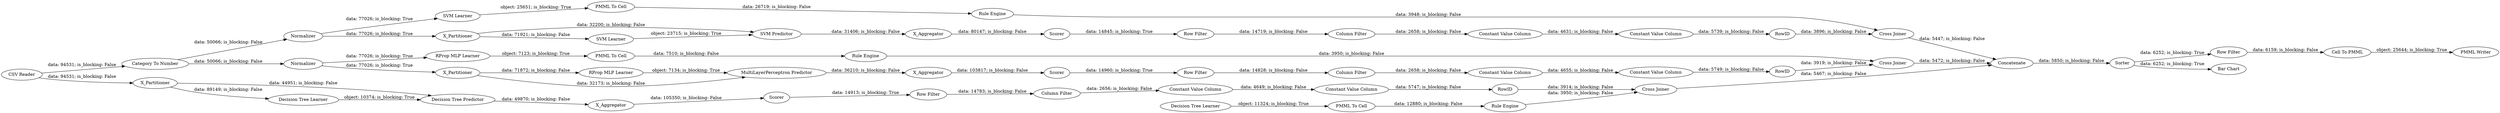 digraph {
	"-1887300357863719435_32" [label="SVM Predictor"]
	"-8387547918792917437_58" [label="Category To Number"]
	"-8896590661172217581_9" [label="Row Filter"]
	"-8038386468786518292_7" [label=X_Aggregator]
	"-5432749105173205533_32" [label="Decision Tree Predictor"]
	"-1887300357863719435_40" [label=Normalizer]
	"-8038386468786518292_40" [label=Scorer]
	"-3637388036640376848_34" [label="Rule Engine"]
	"-8896590661172217581_292" [label="Constant Value Column"]
	"-8896590661172217581_294" [label="Column Filter"]
	"4353794226517837562_9" [label="Row Filter"]
	"585345411911242920_9" [label="Row Filter"]
	"-1093516513720729376_33" [label="Decision Tree Learner"]
	"-5432749105173205533_39" [label=Scorer]
	"4353794226517837562_290" [label="Constant Value Column"]
	"7639423761772484205_33" [label="SVM Learner"]
	"-5432749105173205533_2" [label=X_Partitioner]
	"4353794226517837562_292" [label="Constant Value Column"]
	"-8387547918792917437_52" [label=Sorter]
	"4353794226517837562_294" [label="Column Filter"]
	"-8896590661172217581_293" [label=RowID]
	"585345411911242920_293" [label=RowID]
	"-1887300357863719435_7" [label=X_Aggregator]
	"-8387547918792917437_54" [label="Cell To PMML"]
	"-1093516513720729376_28" [label="PMML To Cell"]
	"-8387547918792917437_60" [label=Concatenate]
	"4353794226517837562_293" [label=RowID]
	"-1887300357863719435_41" [label=Scorer]
	"-8387547918792917437_61" [label="PMML Writer"]
	"-8387547918792917437_62" [label="CSV Reader"]
	"-3637388036640376848_35" [label="RProp MLP Learner"]
	"-5432749105173205533_31" [label="Decision Tree Learner"]
	"585345411911242920_294" [label="Column Filter"]
	"-1887300357863719435_2" [label=X_Partitioner]
	"-8038386468786518292_39" [label=Normalizer]
	"-8038386468786518292_38" [label="Cross Joiner"]
	"-1887300357863719435_39" [label="Cross Joiner"]
	"585345411911242920_290" [label="Constant Value Column"]
	"-5432749105173205533_7" [label=X_Aggregator]
	"585345411911242920_292" [label="Constant Value Column"]
	"-8896590661172217581_290" [label="Constant Value Column"]
	"7639423761772484205_35" [label="Rule Engine"]
	"-8387547918792917437_53" [label="Row Filter"]
	"-1093516513720729376_34" [label="Rule Engine"]
	"7639423761772484205_34" [label="PMML To Cell"]
	"-8387547918792917437_59" [label="Bar Chart"]
	"-8038386468786518292_31" [label="RProp MLP Learner"]
	"-1887300357863719435_31" [label="SVM Learner"]
	"-8038386468786518292_2" [label=X_Partitioner]
	"-3637388036640376848_22" [label="PMML To Cell"]
	"-8038386468786518292_32" [label="MultiLayerPerceptron Predictor"]
	"-5432749105173205533_38" [label="Cross Joiner"]
	"585345411911242920_293" -> "-1887300357863719435_39" [label="data: 3896; is_blocking: False"]
	"585345411911242920_9" -> "585345411911242920_294" [label="data: 14719; is_blocking: False"]
	"-8896590661172217581_292" -> "-8896590661172217581_293" [label="data: 5749; is_blocking: False"]
	"-8387547918792917437_58" -> "-8038386468786518292_39" [label="data: 50066; is_blocking: False"]
	"-1887300357863719435_7" -> "-1887300357863719435_41" [label="data: 80147; is_blocking: False"]
	"-8387547918792917437_58" -> "-1887300357863719435_40" [label="data: 50066; is_blocking: False"]
	"-1887300357863719435_2" -> "-1887300357863719435_31" [label="data: 71921; is_blocking: False"]
	"-8387547918792917437_62" -> "-5432749105173205533_2" [label="data: 94531; is_blocking: False"]
	"-1887300357863719435_39" -> "-8387547918792917437_60" [label="data: 5447; is_blocking: False"]
	"-8038386468786518292_2" -> "-8038386468786518292_31" [label="data: 71872; is_blocking: False"]
	"-1093516513720729376_34" -> "-5432749105173205533_38" [label="data: 3950; is_blocking: False"]
	"7639423761772484205_35" -> "-1887300357863719435_39" [label="data: 3948; is_blocking: False"]
	"7639423761772484205_33" -> "7639423761772484205_34" [label="object: 25651; is_blocking: True"]
	"-8896590661172217581_290" -> "-8896590661172217581_292" [label="data: 4655; is_blocking: False"]
	"585345411911242920_292" -> "585345411911242920_293" [label="data: 5739; is_blocking: False"]
	"-8387547918792917437_53" -> "-8387547918792917437_54" [label="data: 6159; is_blocking: False"]
	"-8387547918792917437_54" -> "-8387547918792917437_61" [label="object: 25644; is_blocking: True"]
	"-8387547918792917437_52" -> "-8387547918792917437_59" [label="data: 6252; is_blocking: True"]
	"4353794226517837562_292" -> "4353794226517837562_293" [label="data: 5747; is_blocking: False"]
	"-5432749105173205533_7" -> "-5432749105173205533_39" [label="data: 105350; is_blocking: False"]
	"-1887300357863719435_31" -> "-1887300357863719435_32" [label="object: 23715; is_blocking: True"]
	"585345411911242920_290" -> "585345411911242920_292" [label="data: 4631; is_blocking: False"]
	"-8038386468786518292_40" -> "-8896590661172217581_9" [label="data: 14960; is_blocking: True"]
	"7639423761772484205_34" -> "7639423761772484205_35" [label="data: 26719; is_blocking: False"]
	"-8387547918792917437_62" -> "-8387547918792917437_58" [label="data: 94531; is_blocking: False"]
	"4353794226517837562_290" -> "4353794226517837562_292" [label="data: 4649; is_blocking: False"]
	"-1093516513720729376_33" -> "-1093516513720729376_28" [label="object: 11324; is_blocking: True"]
	"-1093516513720729376_28" -> "-1093516513720729376_34" [label="data: 12880; is_blocking: False"]
	"-5432749105173205533_2" -> "-5432749105173205533_32" [label="data: 44951; is_blocking: False"]
	"-1887300357863719435_2" -> "-1887300357863719435_32" [label="data: 32200; is_blocking: False"]
	"-3637388036640376848_35" -> "-3637388036640376848_22" [label="object: 7123; is_blocking: True"]
	"-8038386468786518292_32" -> "-8038386468786518292_7" [label="data: 36210; is_blocking: False"]
	"-3637388036640376848_22" -> "-3637388036640376848_34" [label="data: 7510; is_blocking: False"]
	"-8038386468786518292_39" -> "-8038386468786518292_2" [label="data: 77026; is_blocking: True"]
	"4353794226517837562_293" -> "-5432749105173205533_38" [label="data: 3914; is_blocking: False"]
	"-5432749105173205533_31" -> "-5432749105173205533_32" [label="object: 10374; is_blocking: True"]
	"-1887300357863719435_41" -> "585345411911242920_9" [label="data: 14845; is_blocking: True"]
	"-5432749105173205533_32" -> "-5432749105173205533_7" [label="data: 49870; is_blocking: False"]
	"4353794226517837562_294" -> "4353794226517837562_290" [label="data: 2656; is_blocking: False"]
	"4353794226517837562_9" -> "4353794226517837562_294" [label="data: 14783; is_blocking: False"]
	"-8896590661172217581_293" -> "-8038386468786518292_38" [label="data: 3919; is_blocking: False"]
	"-8038386468786518292_2" -> "-8038386468786518292_32" [label="data: 32173; is_blocking: False"]
	"-1887300357863719435_40" -> "-1887300357863719435_2" [label="data: 77026; is_blocking: True"]
	"-3637388036640376848_34" -> "-8038386468786518292_38" [label="data: 3950; is_blocking: False"]
	"585345411911242920_294" -> "585345411911242920_290" [label="data: 2658; is_blocking: False"]
	"-8038386468786518292_38" -> "-8387547918792917437_60" [label="data: 5472; is_blocking: False"]
	"-8038386468786518292_7" -> "-8038386468786518292_40" [label="data: 103817; is_blocking: False"]
	"-8038386468786518292_39" -> "-3637388036640376848_35" [label="data: 77026; is_blocking: True"]
	"-1887300357863719435_40" -> "7639423761772484205_33" [label="data: 77026; is_blocking: True"]
	"-5432749105173205533_38" -> "-8387547918792917437_60" [label="data: 5467; is_blocking: False"]
	"-5432749105173205533_39" -> "4353794226517837562_9" [label="data: 14913; is_blocking: True"]
	"-8896590661172217581_294" -> "-8896590661172217581_290" [label="data: 2658; is_blocking: False"]
	"-5432749105173205533_2" -> "-5432749105173205533_31" [label="data: 89149; is_blocking: False"]
	"-8896590661172217581_9" -> "-8896590661172217581_294" [label="data: 14828; is_blocking: False"]
	"-8387547918792917437_52" -> "-8387547918792917437_53" [label="data: 6252; is_blocking: True"]
	"-8038386468786518292_31" -> "-8038386468786518292_32" [label="object: 7134; is_blocking: True"]
	"-8387547918792917437_60" -> "-8387547918792917437_52" [label="data: 5850; is_blocking: False"]
	"-1887300357863719435_32" -> "-1887300357863719435_7" [label="data: 31406; is_blocking: False"]
	rankdir=LR
}
